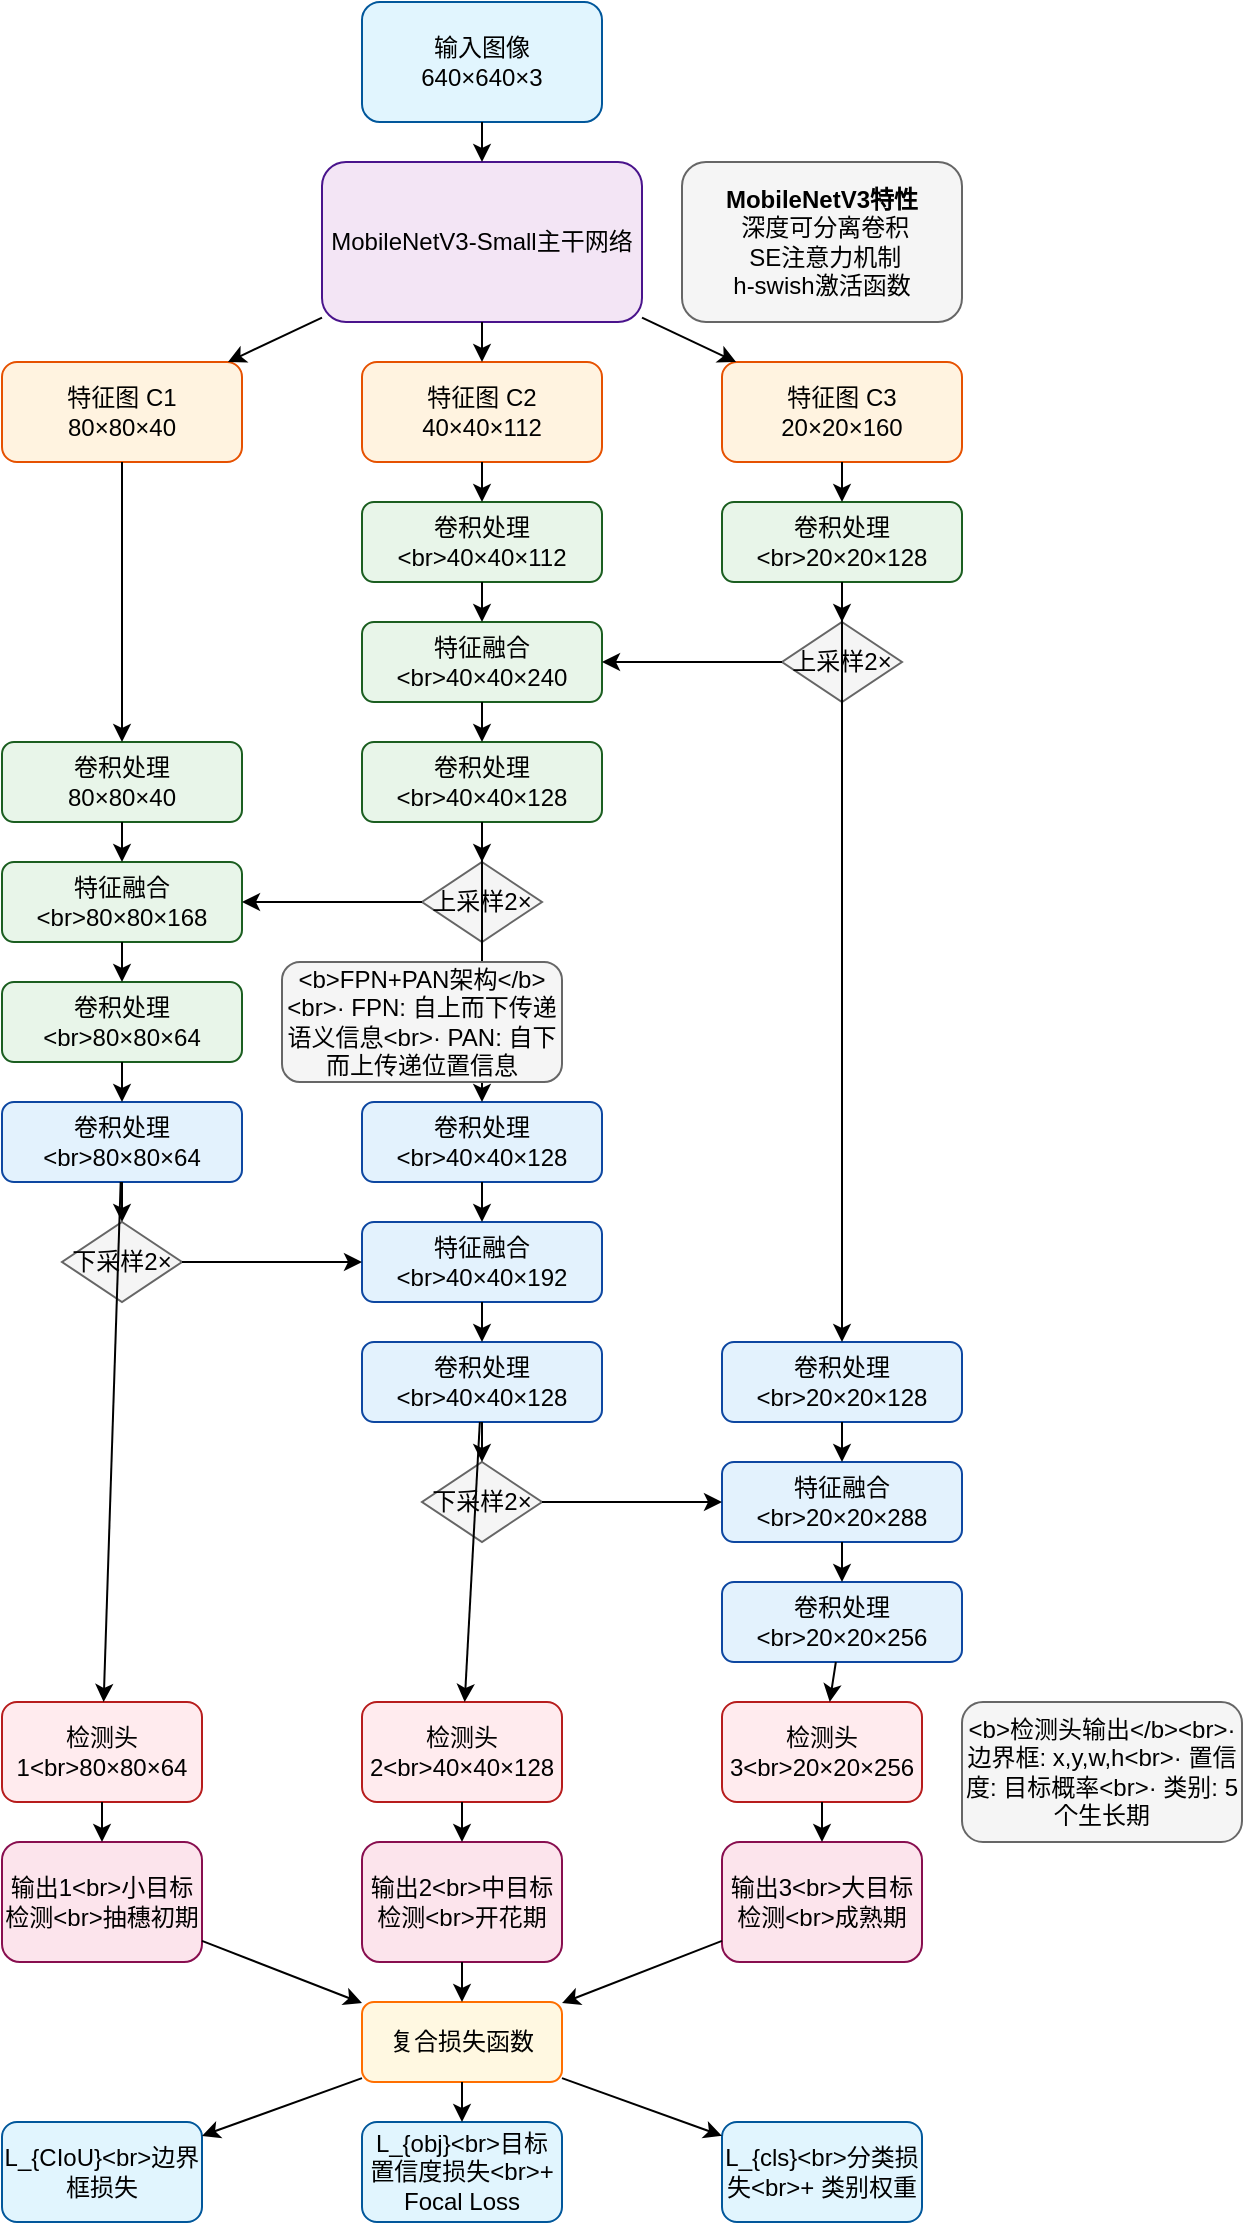 <mxfile version="28.2.8">
  <diagram name="Page-1" id="_oMNZKRV22o0qQFkP5T7">
    <mxGraphModel dx="1251" dy="667" grid="1" gridSize="10" guides="1" tooltips="1" connect="1" arrows="1" fold="1" page="1" pageScale="1" pageWidth="827" pageHeight="1169" math="0" shadow="0">
      <root>
        <mxCell id="0" />
        <mxCell id="1" parent="0" />
        <mxCell id="1ZDsY8VAJhNmLTvBuTJ1-1" value="输入图像&lt;div&gt;640×640×3&lt;/div&gt;" style="rounded=1;whiteSpace=wrap;html=1;fillColor=#e1f5fe;strokeColor=#01579b;" parent="1" vertex="1">
          <mxGeometry x="240" y="20" width="120" height="60" as="geometry" />
        </mxCell>
        <mxCell id="1ZDsY8VAJhNmLTvBuTJ1-2" value="MobileNetV3-Small主干网络" style="rounded=1;whiteSpace=wrap;html=1;fillColor=#f3e5f5;strokeColor=#4a148c;" parent="1" vertex="1">
          <mxGeometry x="220" y="100" width="160" height="80" as="geometry" />
        </mxCell>
        <mxCell id="1ZDsY8VAJhNmLTvBuTJ1-3" value="特征图 C1&lt;div&gt;80×80×40&lt;/div&gt;" style="rounded=1;whiteSpace=wrap;html=1;fillColor=#fff3e0;strokeColor=#e65100;" parent="1" vertex="1">
          <mxGeometry x="60" y="200" width="120" height="50" as="geometry" />
        </mxCell>
        <mxCell id="1ZDsY8VAJhNmLTvBuTJ1-4" value="特征图 C2&lt;div&gt;40×40×112&lt;/div&gt;" style="rounded=1;whiteSpace=wrap;html=1;fillColor=#fff3e0;strokeColor=#e65100;" parent="1" vertex="1">
          <mxGeometry x="240" y="200" width="120" height="50" as="geometry" />
        </mxCell>
        <mxCell id="1ZDsY8VAJhNmLTvBuTJ1-5" value="特征图 C3&lt;div&gt;20×20×160&lt;/div&gt;" style="rounded=1;whiteSpace=wrap;html=1;fillColor=#fff3e0;strokeColor=#e65100;" parent="1" vertex="1">
          <mxGeometry x="420" y="200" width="120" height="50" as="geometry" />
        </mxCell>
        <mxCell id="1ZDsY8VAJhNmLTvBuTJ1-6" value="卷积处理&amp;lt;br&amp;gt;20×20×128" style="rounded=1;whiteSpace=wrap;html=1;fillColor=#e8f5e9;strokeColor=#1b5e20;" parent="1" vertex="1">
          <mxGeometry x="420" y="270" width="120" height="40" as="geometry" />
        </mxCell>
        <mxCell id="1ZDsY8VAJhNmLTvBuTJ1-7" value="上采样2×" style="rhombus;whiteSpace=wrap;html=1;fillColor=#f5f5f5;strokeColor=#666666;" parent="1" vertex="1">
          <mxGeometry x="450" y="330" width="60" height="40" as="geometry" />
        </mxCell>
        <mxCell id="1ZDsY8VAJhNmLTvBuTJ1-8" value="特征融合&amp;lt;br&amp;gt;40×40×240" style="rounded=1;whiteSpace=wrap;html=1;fillColor=#e8f5e9;strokeColor=#1b5e20;" parent="1" vertex="1">
          <mxGeometry x="240" y="330" width="120" height="40" as="geometry" />
        </mxCell>
        <mxCell id="1ZDsY8VAJhNmLTvBuTJ1-9" value="卷积处理&amp;lt;br&amp;gt;40×40×112" style="rounded=1;whiteSpace=wrap;html=1;fillColor=#e8f5e9;strokeColor=#1b5e20;" parent="1" vertex="1">
          <mxGeometry x="240" y="270" width="120" height="40" as="geometry" />
        </mxCell>
        <mxCell id="1ZDsY8VAJhNmLTvBuTJ1-10" value="卷积处理&amp;lt;br&amp;gt;40×40×128" style="rounded=1;whiteSpace=wrap;html=1;fillColor=#e8f5e9;strokeColor=#1b5e20;" parent="1" vertex="1">
          <mxGeometry x="240" y="390" width="120" height="40" as="geometry" />
        </mxCell>
        <mxCell id="1ZDsY8VAJhNmLTvBuTJ1-11" value="上采样2×" style="rhombus;whiteSpace=wrap;html=1;fillColor=#f5f5f5;strokeColor=#666666;" parent="1" vertex="1">
          <mxGeometry x="270" y="450" width="60" height="40" as="geometry" />
        </mxCell>
        <mxCell id="1ZDsY8VAJhNmLTvBuTJ1-12" value="特征融合&amp;lt;br&amp;gt;80×80×168" style="rounded=1;whiteSpace=wrap;html=1;fillColor=#e8f5e9;strokeColor=#1b5e20;" parent="1" vertex="1">
          <mxGeometry x="60" y="450" width="120" height="40" as="geometry" />
        </mxCell>
        <mxCell id="1ZDsY8VAJhNmLTvBuTJ1-13" value="卷积处理&lt;div&gt;80×80×40&lt;/div&gt;" style="rounded=1;whiteSpace=wrap;html=1;fillColor=#e8f5e9;strokeColor=#1b5e20;" parent="1" vertex="1">
          <mxGeometry x="60" y="390" width="120" height="40" as="geometry" />
        </mxCell>
        <mxCell id="1ZDsY8VAJhNmLTvBuTJ1-14" value="卷积处理&amp;lt;br&amp;gt;80×80×64" style="rounded=1;whiteSpace=wrap;html=1;fillColor=#e8f5e9;strokeColor=#1b5e20;" parent="1" vertex="1">
          <mxGeometry x="60" y="510" width="120" height="40" as="geometry" />
        </mxCell>
        <mxCell id="1ZDsY8VAJhNmLTvBuTJ1-15" value="卷积处理&amp;lt;br&amp;gt;80×80×64" style="rounded=1;whiteSpace=wrap;html=1;fillColor=#e3f2fd;strokeColor=#0d47a1;" parent="1" vertex="1">
          <mxGeometry x="60" y="570" width="120" height="40" as="geometry" />
        </mxCell>
        <mxCell id="1ZDsY8VAJhNmLTvBuTJ1-16" value="下采样2×" style="rhombus;whiteSpace=wrap;html=1;fillColor=#f5f5f5;strokeColor=#666666;" parent="1" vertex="1">
          <mxGeometry x="90" y="630" width="60" height="40" as="geometry" />
        </mxCell>
        <mxCell id="1ZDsY8VAJhNmLTvBuTJ1-17" value="特征融合&amp;lt;br&amp;gt;40×40×192" style="rounded=1;whiteSpace=wrap;html=1;fillColor=#e3f2fd;strokeColor=#0d47a1;" parent="1" vertex="1">
          <mxGeometry x="240" y="630" width="120" height="40" as="geometry" />
        </mxCell>
        <mxCell id="1ZDsY8VAJhNmLTvBuTJ1-18" value="卷积处理&amp;lt;br&amp;gt;40×40×128" style="rounded=1;whiteSpace=wrap;html=1;fillColor=#e3f2fd;strokeColor=#0d47a1;" parent="1" vertex="1">
          <mxGeometry x="240" y="570" width="120" height="40" as="geometry" />
        </mxCell>
        <mxCell id="1ZDsY8VAJhNmLTvBuTJ1-19" value="卷积处理&amp;lt;br&amp;gt;40×40×128" style="rounded=1;whiteSpace=wrap;html=1;fillColor=#e3f2fd;strokeColor=#0d47a1;" parent="1" vertex="1">
          <mxGeometry x="240" y="690" width="120" height="40" as="geometry" />
        </mxCell>
        <mxCell id="1ZDsY8VAJhNmLTvBuTJ1-20" value="下采样2×" style="rhombus;whiteSpace=wrap;html=1;fillColor=#f5f5f5;strokeColor=#666666;" parent="1" vertex="1">
          <mxGeometry x="270" y="750" width="60" height="40" as="geometry" />
        </mxCell>
        <mxCell id="1ZDsY8VAJhNmLTvBuTJ1-21" value="特征融合&amp;lt;br&amp;gt;20×20×288" style="rounded=1;whiteSpace=wrap;html=1;fillColor=#e3f2fd;strokeColor=#0d47a1;" parent="1" vertex="1">
          <mxGeometry x="420" y="750" width="120" height="40" as="geometry" />
        </mxCell>
        <mxCell id="1ZDsY8VAJhNmLTvBuTJ1-22" value="卷积处理&amp;lt;br&amp;gt;20×20×128" style="rounded=1;whiteSpace=wrap;html=1;fillColor=#e3f2fd;strokeColor=#0d47a1;" parent="1" vertex="1">
          <mxGeometry x="420" y="690" width="120" height="40" as="geometry" />
        </mxCell>
        <mxCell id="1ZDsY8VAJhNmLTvBuTJ1-23" value="卷积处理&amp;lt;br&amp;gt;20×20×256" style="rounded=1;whiteSpace=wrap;html=1;fillColor=#e3f2fd;strokeColor=#0d47a1;" parent="1" vertex="1">
          <mxGeometry x="420" y="810" width="120" height="40" as="geometry" />
        </mxCell>
        <mxCell id="1ZDsY8VAJhNmLTvBuTJ1-24" value="检测头1&amp;lt;br&amp;gt;80×80×64" style="rounded=1;whiteSpace=wrap;html=1;fillColor=#ffebee;strokeColor=#b71c1c;" parent="1" vertex="1">
          <mxGeometry x="60" y="870" width="100" height="50" as="geometry" />
        </mxCell>
        <mxCell id="1ZDsY8VAJhNmLTvBuTJ1-25" value="检测头2&amp;lt;br&amp;gt;40×40×128" style="rounded=1;whiteSpace=wrap;html=1;fillColor=#ffebee;strokeColor=#b71c1c;" parent="1" vertex="1">
          <mxGeometry x="240" y="870" width="100" height="50" as="geometry" />
        </mxCell>
        <mxCell id="1ZDsY8VAJhNmLTvBuTJ1-26" value="检测头3&amp;lt;br&amp;gt;20×20×256" style="rounded=1;whiteSpace=wrap;html=1;fillColor=#ffebee;strokeColor=#b71c1c;" parent="1" vertex="1">
          <mxGeometry x="420" y="870" width="100" height="50" as="geometry" />
        </mxCell>
        <mxCell id="1ZDsY8VAJhNmLTvBuTJ1-27" value="输出1&amp;lt;br&amp;gt;小目标检测&amp;lt;br&amp;gt;抽穗初期" style="rounded=1;whiteSpace=wrap;html=1;fillColor=#fce4ec;strokeColor=#880e4f;" parent="1" vertex="1">
          <mxGeometry x="60" y="940" width="100" height="60" as="geometry" />
        </mxCell>
        <mxCell id="1ZDsY8VAJhNmLTvBuTJ1-28" value="输出2&amp;lt;br&amp;gt;中目标检测&amp;lt;br&amp;gt;开花期" style="rounded=1;whiteSpace=wrap;html=1;fillColor=#fce4ec;strokeColor=#880e4f;" parent="1" vertex="1">
          <mxGeometry x="240" y="940" width="100" height="60" as="geometry" />
        </mxCell>
        <mxCell id="1ZDsY8VAJhNmLTvBuTJ1-29" value="输出3&amp;lt;br&amp;gt;大目标检测&amp;lt;br&amp;gt;成熟期" style="rounded=1;whiteSpace=wrap;html=1;fillColor=#fce4ec;strokeColor=#880e4f;" parent="1" vertex="1">
          <mxGeometry x="420" y="940" width="100" height="60" as="geometry" />
        </mxCell>
        <mxCell id="1ZDsY8VAJhNmLTvBuTJ1-30" value="复合损失函数" style="rounded=1;whiteSpace=wrap;html=1;fillColor=#fff8e1;strokeColor=#ff6f00;" parent="1" vertex="1">
          <mxGeometry x="240" y="1020" width="100" height="40" as="geometry" />
        </mxCell>
        <mxCell id="1ZDsY8VAJhNmLTvBuTJ1-31" value="L_{CIoU}&amp;lt;br&amp;gt;边界框损失" style="rounded=1;whiteSpace=wrap;html=1;fillColor=#e1f5fe;strokeColor=#01579b;" parent="1" vertex="1">
          <mxGeometry x="60" y="1080" width="100" height="50" as="geometry" />
        </mxCell>
        <mxCell id="1ZDsY8VAJhNmLTvBuTJ1-32" value="L_{obj}&amp;lt;br&amp;gt;目标置信度损失&amp;lt;br&amp;gt;+ Focal Loss" style="rounded=1;whiteSpace=wrap;html=1;fillColor=#e1f5fe;strokeColor=#01579b;" parent="1" vertex="1">
          <mxGeometry x="240" y="1080" width="100" height="50" as="geometry" />
        </mxCell>
        <mxCell id="1ZDsY8VAJhNmLTvBuTJ1-33" value="L_{cls}&amp;lt;br&amp;gt;分类损失&amp;lt;br&amp;gt;+ 类别权重" style="rounded=1;whiteSpace=wrap;html=1;fillColor=#e1f5fe;strokeColor=#01579b;" parent="1" vertex="1">
          <mxGeometry x="420" y="1080" width="100" height="50" as="geometry" />
        </mxCell>
        <mxCell id="1ZDsY8VAJhNmLTvBuTJ1-34" value="" style="endArrow=classic;html=1;rounded=0;" parent="1" source="1ZDsY8VAJhNmLTvBuTJ1-1" target="1ZDsY8VAJhNmLTvBuTJ1-2" edge="1">
          <mxGeometry width="50" height="50" relative="1" as="geometry">
            <mxPoint x="300" y="100" as="sourcePoint" />
            <mxPoint x="350" y="50" as="targetPoint" />
          </mxGeometry>
        </mxCell>
        <mxCell id="1ZDsY8VAJhNmLTvBuTJ1-35" value="" style="endArrow=classic;html=1;rounded=0;" parent="1" source="1ZDsY8VAJhNmLTvBuTJ1-2" target="1ZDsY8VAJhNmLTvBuTJ1-3" edge="1">
          <mxGeometry width="50" height="50" relative="1" as="geometry">
            <mxPoint x="220" y="180" as="sourcePoint" />
            <mxPoint x="120" y="200" as="targetPoint" />
          </mxGeometry>
        </mxCell>
        <mxCell id="1ZDsY8VAJhNmLTvBuTJ1-36" value="" style="endArrow=classic;html=1;rounded=0;" parent="1" source="1ZDsY8VAJhNmLTvBuTJ1-2" target="1ZDsY8VAJhNmLTvBuTJ1-4" edge="1">
          <mxGeometry width="50" height="50" relative="1" as="geometry">
            <mxPoint x="300" y="180" as="sourcePoint" />
            <mxPoint x="300" y="200" as="targetPoint" />
          </mxGeometry>
        </mxCell>
        <mxCell id="1ZDsY8VAJhNmLTvBuTJ1-37" value="" style="endArrow=classic;html=1;rounded=0;" parent="1" source="1ZDsY8VAJhNmLTvBuTJ1-2" target="1ZDsY8VAJhNmLTvBuTJ1-5" edge="1">
          <mxGeometry width="50" height="50" relative="1" as="geometry">
            <mxPoint x="380" y="180" as="sourcePoint" />
            <mxPoint x="480" y="200" as="targetPoint" />
          </mxGeometry>
        </mxCell>
        <mxCell id="1ZDsY8VAJhNmLTvBuTJ1-38" value="" style="endArrow=classic;html=1;rounded=0;" parent="1" source="1ZDsY8VAJhNmLTvBuTJ1-5" target="1ZDsY8VAJhNmLTvBuTJ1-6" edge="1">
          <mxGeometry width="50" height="50" relative="1" as="geometry">
            <mxPoint x="480" y="250" as="sourcePoint" />
            <mxPoint x="480" y="270" as="targetPoint" />
          </mxGeometry>
        </mxCell>
        <mxCell id="1ZDsY8VAJhNmLTvBuTJ1-39" value="" style="endArrow=classic;html=1;rounded=0;" parent="1" source="1ZDsY8VAJhNmLTvBuTJ1-6" target="1ZDsY8VAJhNmLTvBuTJ1-7" edge="1">
          <mxGeometry width="50" height="50" relative="1" as="geometry">
            <mxPoint x="480" y="310" as="sourcePoint" />
            <mxPoint x="480" y="330" as="targetPoint" />
          </mxGeometry>
        </mxCell>
        <mxCell id="1ZDsY8VAJhNmLTvBuTJ1-40" value="" style="endArrow=classic;html=1;rounded=0;" parent="1" source="1ZDsY8VAJhNmLTvBuTJ1-7" target="1ZDsY8VAJhNmLTvBuTJ1-8" edge="1">
          <mxGeometry width="50" height="50" relative="1" as="geometry">
            <mxPoint x="450" y="370" as="sourcePoint" />
            <mxPoint x="300" y="330" as="targetPoint" />
          </mxGeometry>
        </mxCell>
        <mxCell id="1ZDsY8VAJhNmLTvBuTJ1-41" value="" style="endArrow=classic;html=1;rounded=0;" parent="1" source="1ZDsY8VAJhNmLTvBuTJ1-4" target="1ZDsY8VAJhNmLTvBuTJ1-9" edge="1">
          <mxGeometry width="50" height="50" relative="1" as="geometry">
            <mxPoint x="300" y="250" as="sourcePoint" />
            <mxPoint x="300" y="270" as="targetPoint" />
          </mxGeometry>
        </mxCell>
        <mxCell id="1ZDsY8VAJhNmLTvBuTJ1-42" value="" style="endArrow=classic;html=1;rounded=0;" parent="1" source="1ZDsY8VAJhNmLTvBuTJ1-9" target="1ZDsY8VAJhNmLTvBuTJ1-8" edge="1">
          <mxGeometry width="50" height="50" relative="1" as="geometry">
            <mxPoint x="300" y="310" as="sourcePoint" />
            <mxPoint x="300" y="330" as="targetPoint" />
          </mxGeometry>
        </mxCell>
        <mxCell id="1ZDsY8VAJhNmLTvBuTJ1-43" value="" style="endArrow=classic;html=1;rounded=0;" parent="1" source="1ZDsY8VAJhNmLTvBuTJ1-8" target="1ZDsY8VAJhNmLTvBuTJ1-10" edge="1">
          <mxGeometry width="50" height="50" relative="1" as="geometry">
            <mxPoint x="300" y="370" as="sourcePoint" />
            <mxPoint x="300" y="390" as="targetPoint" />
          </mxGeometry>
        </mxCell>
        <mxCell id="1ZDsY8VAJhNmLTvBuTJ1-44" value="" style="endArrow=classic;html=1;rounded=0;" parent="1" source="1ZDsY8VAJhNmLTvBuTJ1-10" target="1ZDsY8VAJhNmLTvBuTJ1-11" edge="1">
          <mxGeometry width="50" height="50" relative="1" as="geometry">
            <mxPoint x="300" y="430" as="sourcePoint" />
            <mxPoint x="300" y="450" as="targetPoint" />
          </mxGeometry>
        </mxCell>
        <mxCell id="1ZDsY8VAJhNmLTvBuTJ1-45" value="" style="endArrow=classic;html=1;rounded=0;" parent="1" source="1ZDsY8VAJhNmLTvBuTJ1-11" target="1ZDsY8VAJhNmLTvBuTJ1-12" edge="1">
          <mxGeometry width="50" height="50" relative="1" as="geometry">
            <mxPoint x="270" y="490" as="sourcePoint" />
            <mxPoint x="120" y="450" as="targetPoint" />
          </mxGeometry>
        </mxCell>
        <mxCell id="1ZDsY8VAJhNmLTvBuTJ1-46" value="" style="endArrow=classic;html=1;rounded=0;" parent="1" source="1ZDsY8VAJhNmLTvBuTJ1-3" target="1ZDsY8VAJhNmLTvBuTJ1-13" edge="1">
          <mxGeometry width="50" height="50" relative="1" as="geometry">
            <mxPoint x="120" y="250" as="sourcePoint" />
            <mxPoint x="120" y="390" as="targetPoint" />
          </mxGeometry>
        </mxCell>
        <mxCell id="1ZDsY8VAJhNmLTvBuTJ1-47" value="" style="endArrow=classic;html=1;rounded=0;" parent="1" source="1ZDsY8VAJhNmLTvBuTJ1-13" target="1ZDsY8VAJhNmLTvBuTJ1-12" edge="1">
          <mxGeometry width="50" height="50" relative="1" as="geometry">
            <mxPoint x="120" y="430" as="sourcePoint" />
            <mxPoint x="120" y="450" as="targetPoint" />
          </mxGeometry>
        </mxCell>
        <mxCell id="1ZDsY8VAJhNmLTvBuTJ1-48" value="" style="endArrow=classic;html=1;rounded=0;" parent="1" source="1ZDsY8VAJhNmLTvBuTJ1-12" target="1ZDsY8VAJhNmLTvBuTJ1-14" edge="1">
          <mxGeometry width="50" height="50" relative="1" as="geometry">
            <mxPoint x="120" y="490" as="sourcePoint" />
            <mxPoint x="120" y="510" as="targetPoint" />
          </mxGeometry>
        </mxCell>
        <mxCell id="1ZDsY8VAJhNmLTvBuTJ1-49" value="" style="endArrow=classic;html=1;rounded=0;" parent="1" source="1ZDsY8VAJhNmLTvBuTJ1-14" target="1ZDsY8VAJhNmLTvBuTJ1-15" edge="1">
          <mxGeometry width="50" height="50" relative="1" as="geometry">
            <mxPoint x="120" y="550" as="sourcePoint" />
            <mxPoint x="120" y="570" as="targetPoint" />
          </mxGeometry>
        </mxCell>
        <mxCell id="1ZDsY8VAJhNmLTvBuTJ1-50" value="" style="endArrow=classic;html=1;rounded=0;" parent="1" source="1ZDsY8VAJhNmLTvBuTJ1-15" target="1ZDsY8VAJhNmLTvBuTJ1-16" edge="1">
          <mxGeometry width="50" height="50" relative="1" as="geometry">
            <mxPoint x="120" y="610" as="sourcePoint" />
            <mxPoint x="120" y="630" as="targetPoint" />
          </mxGeometry>
        </mxCell>
        <mxCell id="1ZDsY8VAJhNmLTvBuTJ1-51" value="" style="endArrow=classic;html=1;rounded=0;" parent="1" source="1ZDsY8VAJhNmLTvBuTJ1-16" target="1ZDsY8VAJhNmLTvBuTJ1-17" edge="1">
          <mxGeometry width="50" height="50" relative="1" as="geometry">
            <mxPoint x="150" y="670" as="sourcePoint" />
            <mxPoint x="300" y="630" as="targetPoint" />
          </mxGeometry>
        </mxCell>
        <mxCell id="1ZDsY8VAJhNmLTvBuTJ1-52" value="" style="endArrow=classic;html=1;rounded=0;" parent="1" source="1ZDsY8VAJhNmLTvBuTJ1-10" target="1ZDsY8VAJhNmLTvBuTJ1-18" edge="1">
          <mxGeometry width="50" height="50" relative="1" as="geometry">
            <mxPoint x="300" y="430" as="sourcePoint" />
            <mxPoint x="300" y="570" as="targetPoint" />
          </mxGeometry>
        </mxCell>
        <mxCell id="1ZDsY8VAJhNmLTvBuTJ1-53" value="" style="endArrow=classic;html=1;rounded=0;" parent="1" source="1ZDsY8VAJhNmLTvBuTJ1-18" target="1ZDsY8VAJhNmLTvBuTJ1-17" edge="1">
          <mxGeometry width="50" height="50" relative="1" as="geometry">
            <mxPoint x="300" y="610" as="sourcePoint" />
            <mxPoint x="300" y="630" as="targetPoint" />
          </mxGeometry>
        </mxCell>
        <mxCell id="1ZDsY8VAJhNmLTvBuTJ1-54" value="" style="endArrow=classic;html=1;rounded=0;" parent="1" source="1ZDsY8VAJhNmLTvBuTJ1-17" target="1ZDsY8VAJhNmLTvBuTJ1-19" edge="1">
          <mxGeometry width="50" height="50" relative="1" as="geometry">
            <mxPoint x="300" y="670" as="sourcePoint" />
            <mxPoint x="300" y="690" as="targetPoint" />
          </mxGeometry>
        </mxCell>
        <mxCell id="1ZDsY8VAJhNmLTvBuTJ1-55" value="" style="endArrow=classic;html=1;rounded=0;" parent="1" source="1ZDsY8VAJhNmLTvBuTJ1-19" target="1ZDsY8VAJhNmLTvBuTJ1-20" edge="1">
          <mxGeometry width="50" height="50" relative="1" as="geometry">
            <mxPoint x="300" y="730" as="sourcePoint" />
            <mxPoint x="300" y="750" as="targetPoint" />
          </mxGeometry>
        </mxCell>
        <mxCell id="1ZDsY8VAJhNmLTvBuTJ1-56" value="" style="endArrow=classic;html=1;rounded=0;" parent="1" source="1ZDsY8VAJhNmLTvBuTJ1-20" target="1ZDsY8VAJhNmLTvBuTJ1-21" edge="1">
          <mxGeometry width="50" height="50" relative="1" as="geometry">
            <mxPoint x="330" y="790" as="sourcePoint" />
            <mxPoint x="480" y="750" as="targetPoint" />
          </mxGeometry>
        </mxCell>
        <mxCell id="1ZDsY8VAJhNmLTvBuTJ1-57" value="" style="endArrow=classic;html=1;rounded=0;" parent="1" source="1ZDsY8VAJhNmLTvBuTJ1-6" target="1ZDsY8VAJhNmLTvBuTJ1-22" edge="1">
          <mxGeometry width="50" height="50" relative="1" as="geometry">
            <mxPoint x="480" y="310" as="sourcePoint" />
            <mxPoint x="480" y="690" as="targetPoint" />
          </mxGeometry>
        </mxCell>
        <mxCell id="1ZDsY8VAJhNmLTvBuTJ1-58" value="" style="endArrow=classic;html=1;rounded=0;" parent="1" source="1ZDsY8VAJhNmLTvBuTJ1-22" target="1ZDsY8VAJhNmLTvBuTJ1-21" edge="1">
          <mxGeometry width="50" height="50" relative="1" as="geometry">
            <mxPoint x="480" y="730" as="sourcePoint" />
            <mxPoint x="480" y="750" as="targetPoint" />
          </mxGeometry>
        </mxCell>
        <mxCell id="1ZDsY8VAJhNmLTvBuTJ1-59" value="" style="endArrow=classic;html=1;rounded=0;" parent="1" source="1ZDsY8VAJhNmLTvBuTJ1-21" target="1ZDsY8VAJhNmLTvBuTJ1-23" edge="1">
          <mxGeometry width="50" height="50" relative="1" as="geometry">
            <mxPoint x="480" y="790" as="sourcePoint" />
            <mxPoint x="480" y="810" as="targetPoint" />
          </mxGeometry>
        </mxCell>
        <mxCell id="1ZDsY8VAJhNmLTvBuTJ1-60" value="" style="endArrow=classic;html=1;rounded=0;" parent="1" source="1ZDsY8VAJhNmLTvBuTJ1-15" target="1ZDsY8VAJhNmLTvBuTJ1-24" edge="1">
          <mxGeometry width="50" height="50" relative="1" as="geometry">
            <mxPoint x="120" y="610" as="sourcePoint" />
            <mxPoint x="110" y="870" as="targetPoint" />
          </mxGeometry>
        </mxCell>
        <mxCell id="1ZDsY8VAJhNmLTvBuTJ1-61" value="" style="endArrow=classic;html=1;rounded=0;" parent="1" source="1ZDsY8VAJhNmLTvBuTJ1-19" target="1ZDsY8VAJhNmLTvBuTJ1-25" edge="1">
          <mxGeometry width="50" height="50" relative="1" as="geometry">
            <mxPoint x="300" y="730" as="sourcePoint" />
            <mxPoint x="290" y="870" as="targetPoint" />
          </mxGeometry>
        </mxCell>
        <mxCell id="1ZDsY8VAJhNmLTvBuTJ1-62" value="" style="endArrow=classic;html=1;rounded=0;" parent="1" source="1ZDsY8VAJhNmLTvBuTJ1-23" target="1ZDsY8VAJhNmLTvBuTJ1-26" edge="1">
          <mxGeometry width="50" height="50" relative="1" as="geometry">
            <mxPoint x="480" y="850" as="sourcePoint" />
            <mxPoint x="470" y="870" as="targetPoint" />
          </mxGeometry>
        </mxCell>
        <mxCell id="1ZDsY8VAJhNmLTvBuTJ1-63" value="" style="endArrow=classic;html=1;rounded=0;" parent="1" source="1ZDsY8VAJhNmLTvBuTJ1-24" target="1ZDsY8VAJhNmLTvBuTJ1-27" edge="1">
          <mxGeometry width="50" height="50" relative="1" as="geometry">
            <mxPoint x="110" y="920" as="sourcePoint" />
            <mxPoint x="110" y="940" as="targetPoint" />
          </mxGeometry>
        </mxCell>
        <mxCell id="1ZDsY8VAJhNmLTvBuTJ1-64" value="" style="endArrow=classic;html=1;rounded=0;" parent="1" source="1ZDsY8VAJhNmLTvBuTJ1-25" target="1ZDsY8VAJhNmLTvBuTJ1-28" edge="1">
          <mxGeometry width="50" height="50" relative="1" as="geometry">
            <mxPoint x="290" y="920" as="sourcePoint" />
            <mxPoint x="290" y="940" as="targetPoint" />
          </mxGeometry>
        </mxCell>
        <mxCell id="1ZDsY8VAJhNmLTvBuTJ1-65" value="" style="endArrow=classic;html=1;rounded=0;" parent="1" source="1ZDsY8VAJhNmLTvBuTJ1-26" target="1ZDsY8VAJhNmLTvBuTJ1-29" edge="1">
          <mxGeometry width="50" height="50" relative="1" as="geometry">
            <mxPoint x="470" y="920" as="sourcePoint" />
            <mxPoint x="470" y="940" as="targetPoint" />
          </mxGeometry>
        </mxCell>
        <mxCell id="1ZDsY8VAJhNmLTvBuTJ1-66" value="" style="endArrow=classic;html=1;rounded=0;" parent="1" source="1ZDsY8VAJhNmLTvBuTJ1-27" target="1ZDsY8VAJhNmLTvBuTJ1-30" edge="1">
          <mxGeometry width="50" height="50" relative="1" as="geometry">
            <mxPoint x="160" y="1000" as="sourcePoint" />
            <mxPoint x="240" y="1020" as="targetPoint" />
          </mxGeometry>
        </mxCell>
        <mxCell id="1ZDsY8VAJhNmLTvBuTJ1-67" value="" style="endArrow=classic;html=1;rounded=0;" parent="1" source="1ZDsY8VAJhNmLTvBuTJ1-28" target="1ZDsY8VAJhNmLTvBuTJ1-30" edge="1">
          <mxGeometry width="50" height="50" relative="1" as="geometry">
            <mxPoint x="290" y="1000" as="sourcePoint" />
            <mxPoint x="290" y="1020" as="targetPoint" />
          </mxGeometry>
        </mxCell>
        <mxCell id="1ZDsY8VAJhNmLTvBuTJ1-68" value="" style="endArrow=classic;html=1;rounded=0;" parent="1" source="1ZDsY8VAJhNmLTvBuTJ1-29" target="1ZDsY8VAJhNmLTvBuTJ1-30" edge="1">
          <mxGeometry width="50" height="50" relative="1" as="geometry">
            <mxPoint x="420" y="1000" as="sourcePoint" />
            <mxPoint x="340" y="1020" as="targetPoint" />
          </mxGeometry>
        </mxCell>
        <mxCell id="1ZDsY8VAJhNmLTvBuTJ1-69" value="" style="endArrow=classic;html=1;rounded=0;" parent="1" source="1ZDsY8VAJhNmLTvBuTJ1-30" target="1ZDsY8VAJhNmLTvBuTJ1-31" edge="1">
          <mxGeometry width="50" height="50" relative="1" as="geometry">
            <mxPoint x="240" y="1060" as="sourcePoint" />
            <mxPoint x="110" y="1080" as="targetPoint" />
          </mxGeometry>
        </mxCell>
        <mxCell id="1ZDsY8VAJhNmLTvBuTJ1-70" value="" style="endArrow=classic;html=1;rounded=0;" parent="1" source="1ZDsY8VAJhNmLTvBuTJ1-30" target="1ZDsY8VAJhNmLTvBuTJ1-32" edge="1">
          <mxGeometry width="50" height="50" relative="1" as="geometry">
            <mxPoint x="290" y="1060" as="sourcePoint" />
            <mxPoint x="290" y="1080" as="targetPoint" />
          </mxGeometry>
        </mxCell>
        <mxCell id="1ZDsY8VAJhNmLTvBuTJ1-71" value="" style="endArrow=classic;html=1;rounded=0;" parent="1" source="1ZDsY8VAJhNmLTvBuTJ1-30" target="1ZDsY8VAJhNmLTvBuTJ1-33" edge="1">
          <mxGeometry width="50" height="50" relative="1" as="geometry">
            <mxPoint x="340" y="1060" as="sourcePoint" />
            <mxPoint x="470" y="1080" as="targetPoint" />
          </mxGeometry>
        </mxCell>
        <mxCell id="1ZDsY8VAJhNmLTvBuTJ1-72" value="&lt;b&gt;MobileNetV3特性&lt;/b&gt;&lt;div&gt;&amp;nbsp;深度可分离卷积&lt;/div&gt;&lt;div&gt;&amp;nbsp;SE注意力机制&lt;/div&gt;&lt;div&gt;h-swish激活函数&lt;/div&gt;" style="rounded=1;whiteSpace=wrap;html=1;fillColor=#f5f5f5;strokeColor=#666666;" parent="1" vertex="1">
          <mxGeometry x="400" y="100" width="140" height="80" as="geometry" />
        </mxCell>
        <mxCell id="1ZDsY8VAJhNmLTvBuTJ1-73" value="&amp;lt;b&amp;gt;FPN+PAN架构&amp;lt;/b&amp;gt;&amp;lt;br&amp;gt;· FPN: 自上而下传递语义信息&amp;lt;br&amp;gt;· PAN: 自下而上传递位置信息" style="rounded=1;whiteSpace=wrap;html=1;fillColor=#f5f5f5;strokeColor=#666666;" parent="1" vertex="1">
          <mxGeometry x="200" y="500" width="140" height="60" as="geometry" />
        </mxCell>
        <mxCell id="1ZDsY8VAJhNmLTvBuTJ1-74" value="&amp;lt;b&amp;gt;检测头输出&amp;lt;/b&amp;gt;&amp;lt;br&amp;gt;· 边界框: x,y,w,h&amp;lt;br&amp;gt;· 置信度: 目标概率&amp;lt;br&amp;gt;· 类别: 5个生长期" style="rounded=1;whiteSpace=wrap;html=1;fillColor=#f5f5f5;strokeColor=#666666;" parent="1" vertex="1">
          <mxGeometry x="540" y="870" width="140" height="70" as="geometry" />
        </mxCell>
      </root>
    </mxGraphModel>
  </diagram>
</mxfile>
